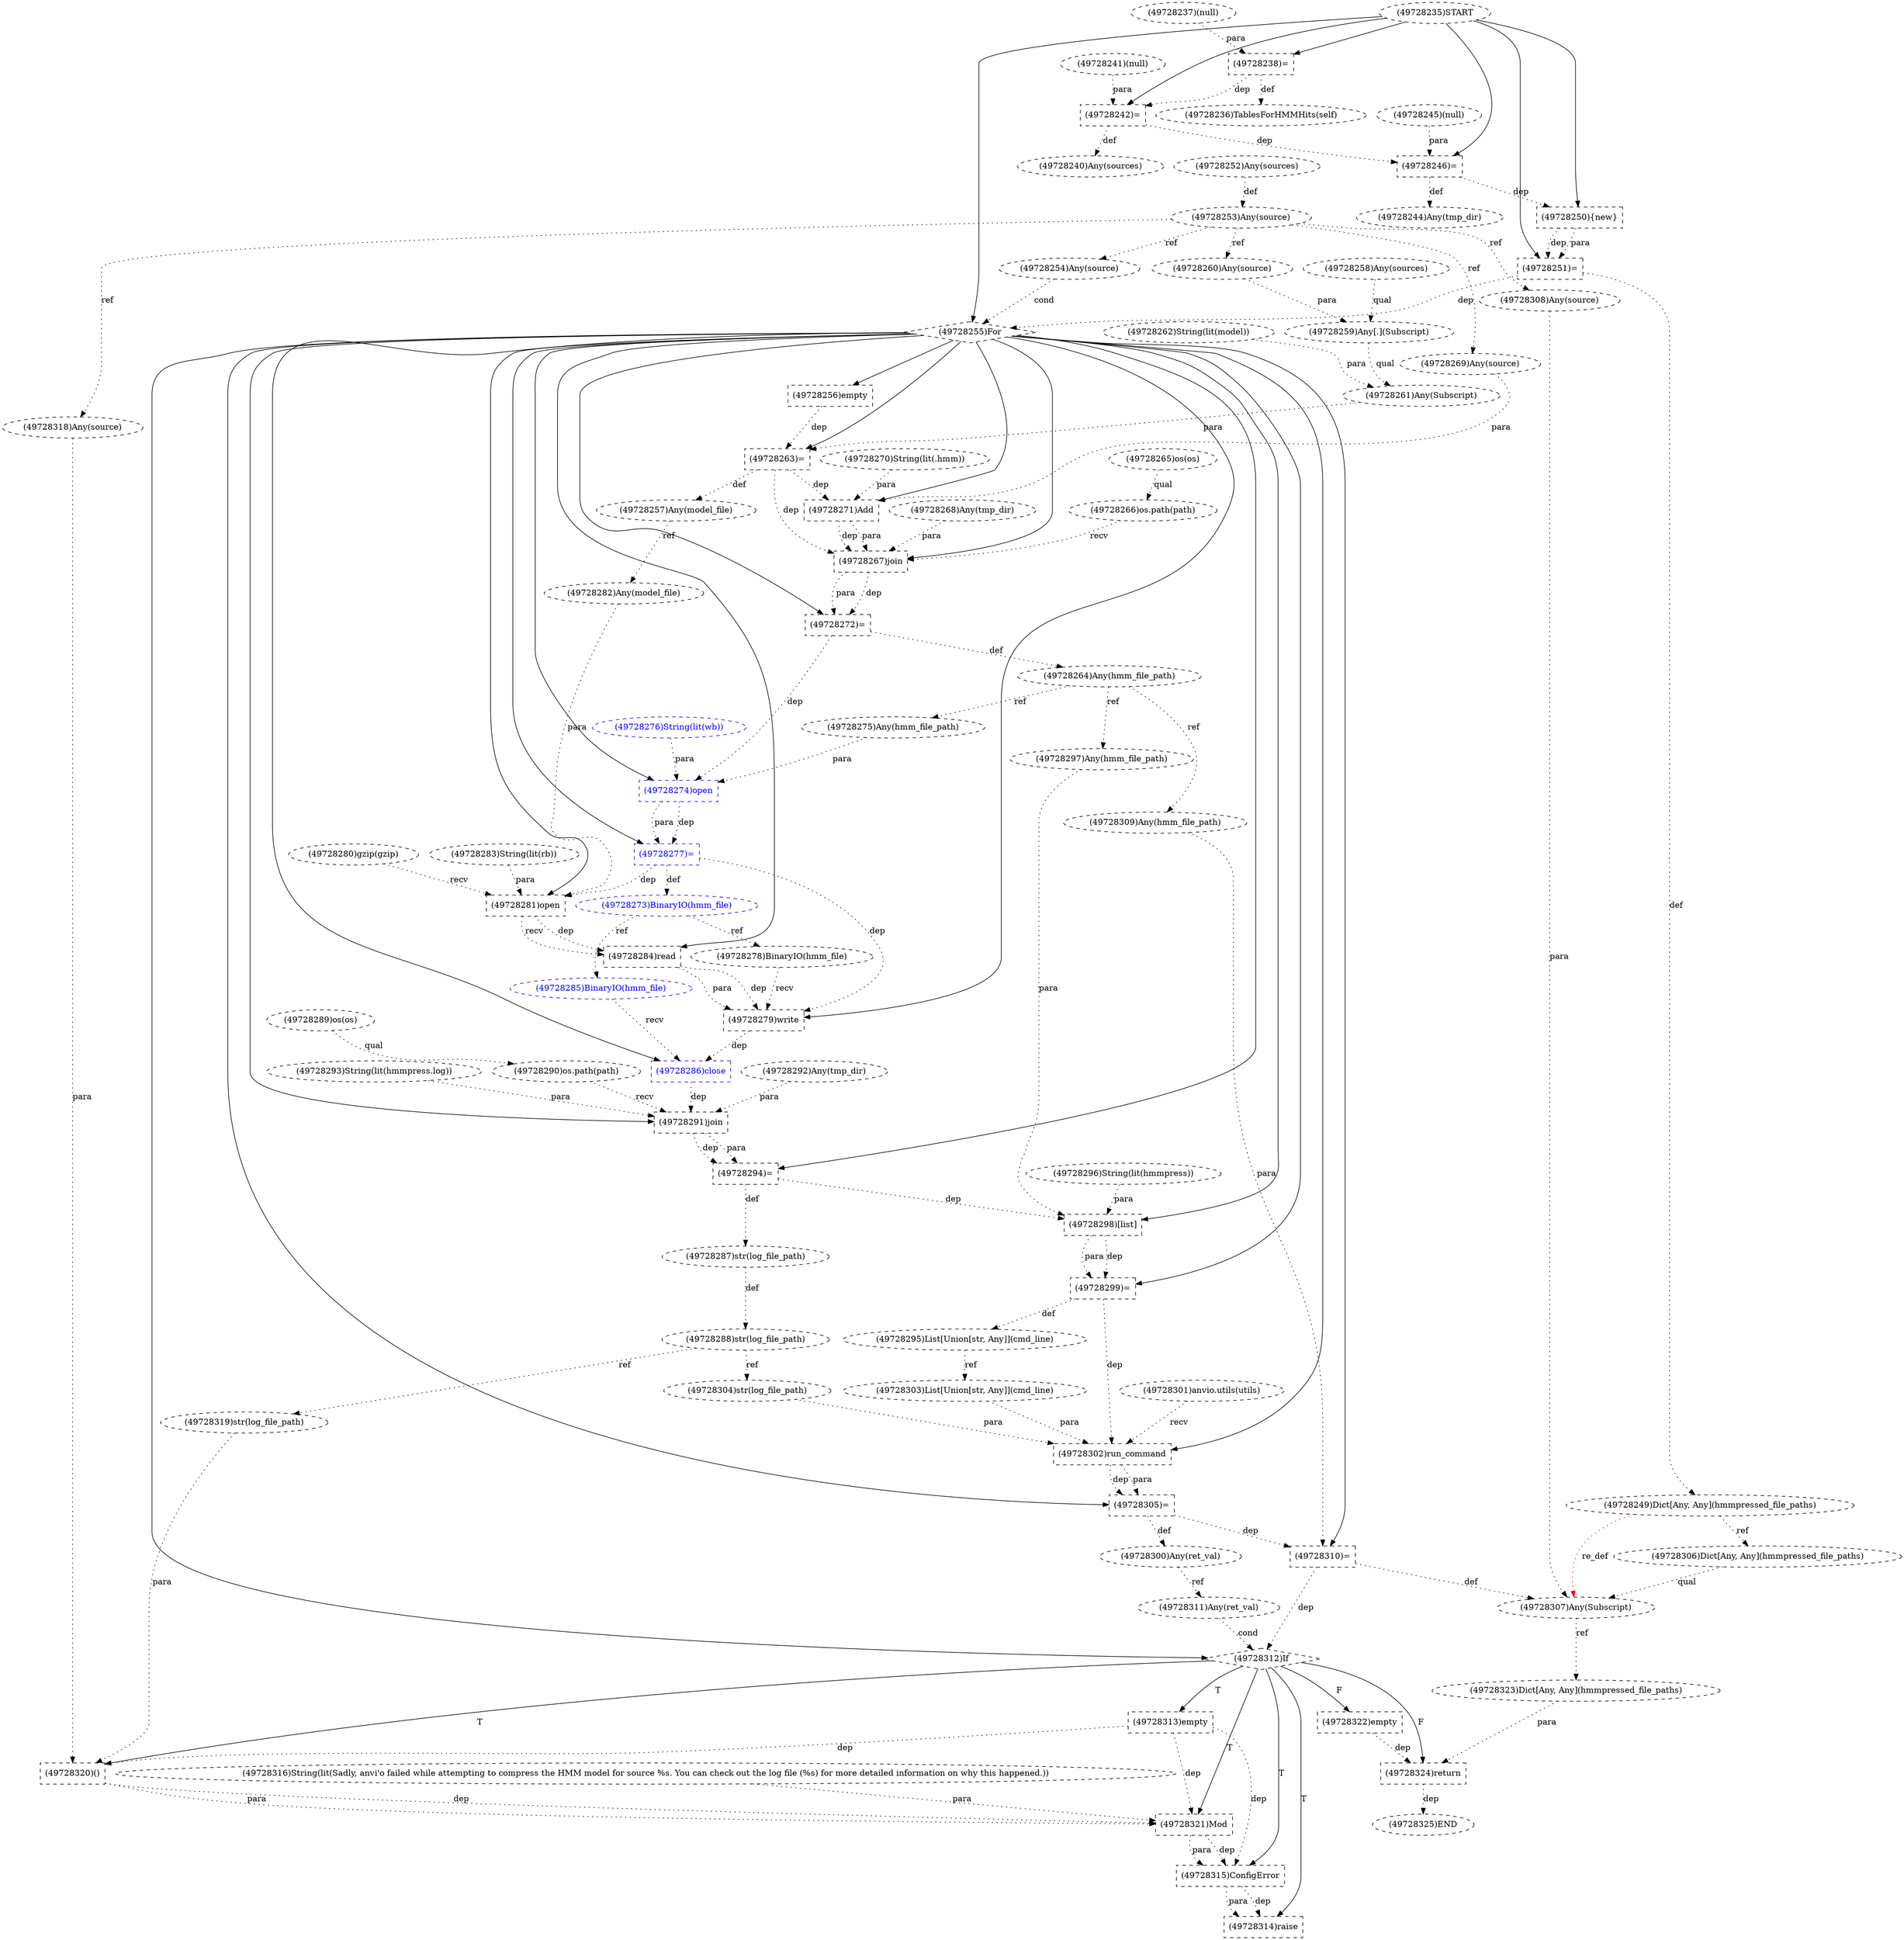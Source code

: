 digraph G {
1 [label="(49728292)Any(tmp_dir)" shape=ellipse style=dashed]
2 [label="(49728294)=" shape=box style=dashed]
3 [label="(49728295)List[Union[str, Any]](cmd_line)" shape=ellipse style=dashed]
4 [label="(49728300)Any(ret_val)" shape=ellipse style=dashed]
5 [label="(49728322)empty" shape=box style=dashed]
6 [label="(49728325)END" style=dashed]
7 [label="(49728298)[list]" shape=box style=dashed]
8 [label="(49728281)open" shape=box style=dashed]
9 [label="(49728283)String(lit(rb))" shape=ellipse style=dashed]
10 [label="(49728311)Any(ret_val)" shape=ellipse style=dashed]
11 [label="(49728320)()" shape=box style=dashed]
12 [label="(49728254)Any(source)" shape=ellipse style=dashed]
13 [label="(49728303)List[Union[str, Any]](cmd_line)" shape=ellipse style=dashed]
14 [label="(49728319)str(log_file_path)" shape=ellipse style=dashed]
15 [label="(49728302)run_command" shape=box style=dashed]
16 [label="(49728240)Any(sources)" shape=ellipse style=dashed]
17 [label="(49728241)(null)" shape=ellipse style=dashed]
18 [label="(49728269)Any(source)" shape=ellipse style=dashed]
19 [label="(49728278)BinaryIO(hmm_file)" shape=ellipse style=dashed]
20 [label="(49728323)Dict[Any, Any](hmmpressed_file_paths)" shape=ellipse style=dashed]
21 [label="(49728324)return" shape=box style=dashed]
22 [label="(49728266)os.path(path)" shape=ellipse style=dashed]
23 [label="(49728244)Any(tmp_dir)" shape=ellipse style=dashed]
24 [label="(49728275)Any(hmm_file_path)" shape=ellipse style=dashed]
25 [label="(49728308)Any(source)" shape=ellipse style=dashed]
26 [label="(49728245)(null)" shape=ellipse style=dashed]
27 [label="(49728287)str(log_file_path)" shape=ellipse style=dashed]
28 [label="(49728313)empty" shape=box style=dashed]
29 [label="(49728261)Any(Subscript)" shape=ellipse style=dashed]
30 [label="(49728321)Mod" shape=box style=dashed]
31 [label="(49728249)Dict[Any, Any](hmmpressed_file_paths)" shape=ellipse style=dashed]
32 [label="(49728273)BinaryIO(hmm_file)" shape=ellipse style=dashed color=blue fontcolor=blue]
33 [label="(49728301)anvio.utils(utils)" shape=ellipse style=dashed]
34 [label="(49728297)Any(hmm_file_path)" shape=ellipse style=dashed]
35 [label="(49728305)=" shape=box style=dashed]
36 [label="(49728256)empty" shape=box style=dashed]
37 [label="(49728279)write" shape=box style=dashed]
38 [label="(49728242)=" shape=box style=dashed]
39 [label="(49728238)=" shape=box style=dashed]
40 [label="(49728288)str(log_file_path)" shape=ellipse style=dashed]
41 [label="(49728310)=" shape=box style=dashed]
42 [label="(49728253)Any(source)" shape=ellipse style=dashed]
43 [label="(49728250){new}" shape=box style=dashed]
44 [label="(49728264)Any(hmm_file_path)" shape=ellipse style=dashed]
45 [label="(49728262)String(lit(model))" shape=ellipse style=dashed]
46 [label="(49728289)os(os)" shape=ellipse style=dashed]
47 [label="(49728236)TablesForHMMHits(self)" shape=ellipse style=dashed]
48 [label="(49728257)Any(model_file)" shape=ellipse style=dashed]
49 [label="(49728255)For" shape=diamond style=dashed]
50 [label="(49728282)Any(model_file)" shape=ellipse style=dashed]
51 [label="(49728251)=" shape=box style=dashed]
52 [label="(49728291)join" shape=box style=dashed]
53 [label="(49728268)Any(tmp_dir)" shape=ellipse style=dashed]
54 [label="(49728309)Any(hmm_file_path)" shape=ellipse style=dashed]
55 [label="(49728314)raise" shape=box style=dashed]
56 [label="(49728267)join" shape=box style=dashed]
57 [label="(49728277)=" shape=box style=dashed color=blue fontcolor=blue]
58 [label="(49728315)ConfigError" shape=box style=dashed]
59 [label="(49728246)=" shape=box style=dashed]
60 [label="(49728293)String(lit(hmmpress.log))" shape=ellipse style=dashed]
61 [label="(49728307)Any(Subscript)" shape=ellipse style=dashed]
62 [label="(49728304)str(log_file_path)" shape=ellipse style=dashed]
63 [label="(49728318)Any(source)" shape=ellipse style=dashed]
64 [label="(49728270)String(lit(.hmm))" shape=ellipse style=dashed]
65 [label="(49728285)BinaryIO(hmm_file)" shape=ellipse style=dashed color=blue fontcolor=blue]
66 [label="(49728286)close" shape=box style=dashed color=blue fontcolor=blue]
67 [label="(49728252)Any(sources)" shape=ellipse style=dashed]
68 [label="(49728299)=" shape=box style=dashed]
69 [label="(49728290)os.path(path)" shape=ellipse style=dashed]
70 [label="(49728258)Any(sources)" shape=ellipse style=dashed]
71 [label="(49728259)Any[.](Subscript)" shape=ellipse style=dashed]
72 [label="(49728274)open" shape=box style=dashed color=blue fontcolor=blue]
73 [label="(49728235)START" style=dashed]
74 [label="(49728276)String(lit(wb))" shape=ellipse style=dashed color=blue fontcolor=blue]
75 [label="(49728312)If" shape=diamond style=dashed]
76 [label="(49728263)=" shape=box style=dashed]
77 [label="(49728265)os(os)" shape=ellipse style=dashed]
78 [label="(49728306)Dict[Any, Any](hmmpressed_file_paths)" shape=ellipse style=dashed]
79 [label="(49728272)=" shape=box style=dashed]
80 [label="(49728280)gzip(gzip)" shape=ellipse style=dashed]
81 [label="(49728237)(null)" shape=ellipse style=dashed]
82 [label="(49728260)Any(source)" shape=ellipse style=dashed]
83 [label="(49728271)Add" shape=box style=dashed]
84 [label="(49728316)String(lit(Sadly, anvi'o failed while attempting to compress the HMM model for source %s. You can check out the log file (%s) for more detailed information on why this happened.))" shape=ellipse style=dashed]
85 [label="(49728284)read" shape=box style=dashed]
86 [label="(49728296)String(lit(hmmpress))" shape=ellipse style=dashed]
49 -> 2 [label="" style=solid];
52 -> 2 [label="dep" style=dotted];
52 -> 2 [label="para" style=dotted];
68 -> 3 [label="def" style=dotted];
35 -> 4 [label="def" style=dotted];
75 -> 5 [label="F"];
21 -> 6 [label="dep" style=dotted];
49 -> 7 [label="" style=solid];
86 -> 7 [label="para" style=dotted];
34 -> 7 [label="para" style=dotted];
2 -> 7 [label="dep" style=dotted];
49 -> 8 [label="" style=solid];
80 -> 8 [label="recv" style=dotted];
50 -> 8 [label="para" style=dotted];
9 -> 8 [label="para" style=dotted];
57 -> 8 [label="dep" style=dotted];
4 -> 10 [label="ref" style=dotted];
75 -> 11 [label="T"];
63 -> 11 [label="para" style=dotted];
14 -> 11 [label="para" style=dotted];
28 -> 11 [label="dep" style=dotted];
42 -> 12 [label="ref" style=dotted];
3 -> 13 [label="ref" style=dotted];
40 -> 14 [label="ref" style=dotted];
49 -> 15 [label="" style=solid];
33 -> 15 [label="recv" style=dotted];
13 -> 15 [label="para" style=dotted];
62 -> 15 [label="para" style=dotted];
68 -> 15 [label="dep" style=dotted];
38 -> 16 [label="def" style=dotted];
42 -> 18 [label="ref" style=dotted];
32 -> 19 [label="ref" style=dotted];
61 -> 20 [label="ref" style=dotted];
75 -> 21 [label="F"];
20 -> 21 [label="para" style=dotted];
5 -> 21 [label="dep" style=dotted];
77 -> 22 [label="qual" style=dotted];
59 -> 23 [label="def" style=dotted];
44 -> 24 [label="ref" style=dotted];
42 -> 25 [label="ref" style=dotted];
2 -> 27 [label="def" style=dotted];
75 -> 28 [label="T"];
71 -> 29 [label="qual" style=dotted];
45 -> 29 [label="para" style=dotted];
75 -> 30 [label="T"];
84 -> 30 [label="para" style=dotted];
11 -> 30 [label="dep" style=dotted];
11 -> 30 [label="para" style=dotted];
28 -> 30 [label="dep" style=dotted];
51 -> 31 [label="def" style=dotted];
57 -> 32 [label="def" style=dotted];
44 -> 34 [label="ref" style=dotted];
49 -> 35 [label="" style=solid];
15 -> 35 [label="dep" style=dotted];
15 -> 35 [label="para" style=dotted];
49 -> 36 [label="" style=solid];
49 -> 37 [label="" style=solid];
19 -> 37 [label="recv" style=dotted];
85 -> 37 [label="dep" style=dotted];
85 -> 37 [label="para" style=dotted];
57 -> 37 [label="dep" style=dotted];
73 -> 38 [label="" style=solid];
17 -> 38 [label="para" style=dotted];
39 -> 38 [label="dep" style=dotted];
73 -> 39 [label="" style=solid];
81 -> 39 [label="para" style=dotted];
27 -> 40 [label="def" style=dotted];
49 -> 41 [label="" style=solid];
54 -> 41 [label="para" style=dotted];
35 -> 41 [label="dep" style=dotted];
67 -> 42 [label="def" style=dotted];
73 -> 43 [label="" style=solid];
59 -> 43 [label="dep" style=dotted];
79 -> 44 [label="def" style=dotted];
39 -> 47 [label="def" style=dotted];
76 -> 48 [label="def" style=dotted];
73 -> 49 [label="" style=solid];
12 -> 49 [label="cond" style=dotted];
51 -> 49 [label="dep" style=dotted];
48 -> 50 [label="ref" style=dotted];
73 -> 51 [label="" style=solid];
43 -> 51 [label="dep" style=dotted];
43 -> 51 [label="para" style=dotted];
49 -> 52 [label="" style=solid];
69 -> 52 [label="recv" style=dotted];
1 -> 52 [label="para" style=dotted];
60 -> 52 [label="para" style=dotted];
66 -> 52 [label="dep" style=dotted];
44 -> 54 [label="ref" style=dotted];
75 -> 55 [label="T"];
58 -> 55 [label="dep" style=dotted];
58 -> 55 [label="para" style=dotted];
49 -> 56 [label="" style=solid];
22 -> 56 [label="recv" style=dotted];
53 -> 56 [label="para" style=dotted];
83 -> 56 [label="dep" style=dotted];
83 -> 56 [label="para" style=dotted];
76 -> 56 [label="dep" style=dotted];
49 -> 57 [label="" style=solid];
72 -> 57 [label="dep" style=dotted];
72 -> 57 [label="para" style=dotted];
75 -> 58 [label="T"];
30 -> 58 [label="dep" style=dotted];
30 -> 58 [label="para" style=dotted];
28 -> 58 [label="dep" style=dotted];
73 -> 59 [label="" style=solid];
26 -> 59 [label="para" style=dotted];
38 -> 59 [label="dep" style=dotted];
78 -> 61 [label="qual" style=dotted];
25 -> 61 [label="para" style=dotted];
41 -> 61 [label="def" style=dotted];
31 -> 61 [label="re_def" style=dotted color=red];
40 -> 62 [label="ref" style=dotted];
42 -> 63 [label="ref" style=dotted];
32 -> 65 [label="ref" style=dotted];
49 -> 66 [label="" style=solid];
65 -> 66 [label="recv" style=dotted];
37 -> 66 [label="dep" style=dotted];
49 -> 68 [label="" style=solid];
7 -> 68 [label="dep" style=dotted];
7 -> 68 [label="para" style=dotted];
46 -> 69 [label="qual" style=dotted];
70 -> 71 [label="qual" style=dotted];
82 -> 71 [label="para" style=dotted];
49 -> 72 [label="" style=solid];
24 -> 72 [label="para" style=dotted];
74 -> 72 [label="para" style=dotted];
79 -> 72 [label="dep" style=dotted];
49 -> 75 [label="" style=solid];
10 -> 75 [label="cond" style=dotted];
41 -> 75 [label="dep" style=dotted];
49 -> 76 [label="" style=solid];
29 -> 76 [label="para" style=dotted];
36 -> 76 [label="dep" style=dotted];
31 -> 78 [label="ref" style=dotted];
49 -> 79 [label="" style=solid];
56 -> 79 [label="dep" style=dotted];
56 -> 79 [label="para" style=dotted];
42 -> 82 [label="ref" style=dotted];
49 -> 83 [label="" style=solid];
18 -> 83 [label="para" style=dotted];
64 -> 83 [label="para" style=dotted];
76 -> 83 [label="dep" style=dotted];
49 -> 85 [label="" style=solid];
8 -> 85 [label="dep" style=dotted];
8 -> 85 [label="recv" style=dotted];
}